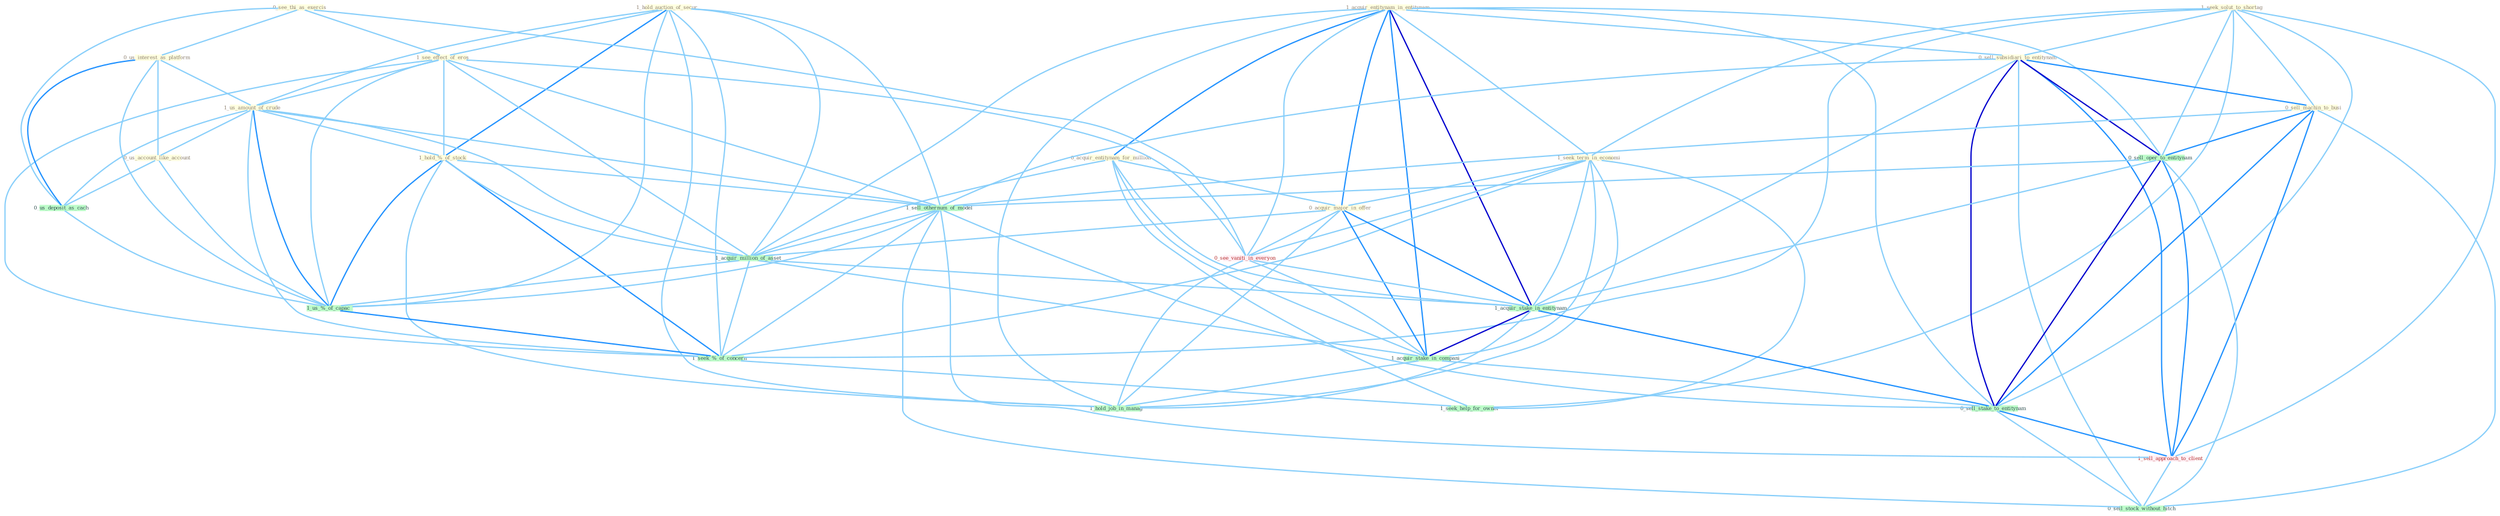 Graph G{ 
    node
    [shape=polygon,style=filled,width=.5,height=.06,color="#BDFCC9",fixedsize=true,fontsize=4,
    fontcolor="#2f4f4f"];
    {node
    [color="#ffffe0", fontcolor="#8b7d6b"] "1_seek_solut_to_shortag " "1_hold_auction_of_secur " "1_acquir_entitynam_in_entitynam " "1_seek_term_in_economi " "0_see_thi_as_exercis " "1_see_effect_of_eros " "0_sell_subsidiari_to_entitynam " "0_acquir_entitynam_for_million " "0_sell_machin_to_busi " "0_us_interest_as_platform " "1_us_amount_of_crude " "0_acquir_major_in_offer " "1_hold_%_of_stock " "0_us_account_like_account "}
{node [color="#fff0f5", fontcolor="#b22222"] "0_see_vaniti_in_everyon " "1_sell_approach_to_client "}
edge [color="#B0E2FF"];

	"1_seek_solut_to_shortag " -- "1_seek_term_in_economi " [w="1", color="#87cefa" ];
	"1_seek_solut_to_shortag " -- "0_sell_subsidiari_to_entitynam " [w="1", color="#87cefa" ];
	"1_seek_solut_to_shortag " -- "0_sell_machin_to_busi " [w="1", color="#87cefa" ];
	"1_seek_solut_to_shortag " -- "0_sell_oper_to_entitynam " [w="1", color="#87cefa" ];
	"1_seek_solut_to_shortag " -- "0_sell_stake_to_entitynam " [w="1", color="#87cefa" ];
	"1_seek_solut_to_shortag " -- "1_sell_approach_to_client " [w="1", color="#87cefa" ];
	"1_seek_solut_to_shortag " -- "1_seek_%_of_concern " [w="1", color="#87cefa" ];
	"1_seek_solut_to_shortag " -- "1_seek_help_for_owner " [w="1", color="#87cefa" ];
	"1_hold_auction_of_secur " -- "1_see_effect_of_eros " [w="1", color="#87cefa" ];
	"1_hold_auction_of_secur " -- "1_us_amount_of_crude " [w="1", color="#87cefa" ];
	"1_hold_auction_of_secur " -- "1_hold_%_of_stock " [w="2", color="#1e90ff" , len=0.8];
	"1_hold_auction_of_secur " -- "1_sell_othernum_of_model " [w="1", color="#87cefa" ];
	"1_hold_auction_of_secur " -- "1_acquir_million_of_asset " [w="1", color="#87cefa" ];
	"1_hold_auction_of_secur " -- "1_us_%_of_capac " [w="1", color="#87cefa" ];
	"1_hold_auction_of_secur " -- "1_hold_job_in_manag " [w="1", color="#87cefa" ];
	"1_hold_auction_of_secur " -- "1_seek_%_of_concern " [w="1", color="#87cefa" ];
	"1_acquir_entitynam_in_entitynam " -- "1_seek_term_in_economi " [w="1", color="#87cefa" ];
	"1_acquir_entitynam_in_entitynam " -- "0_sell_subsidiari_to_entitynam " [w="1", color="#87cefa" ];
	"1_acquir_entitynam_in_entitynam " -- "0_acquir_entitynam_for_million " [w="2", color="#1e90ff" , len=0.8];
	"1_acquir_entitynam_in_entitynam " -- "0_acquir_major_in_offer " [w="2", color="#1e90ff" , len=0.8];
	"1_acquir_entitynam_in_entitynam " -- "0_sell_oper_to_entitynam " [w="1", color="#87cefa" ];
	"1_acquir_entitynam_in_entitynam " -- "0_see_vaniti_in_everyon " [w="1", color="#87cefa" ];
	"1_acquir_entitynam_in_entitynam " -- "1_acquir_million_of_asset " [w="1", color="#87cefa" ];
	"1_acquir_entitynam_in_entitynam " -- "1_acquir_stake_in_entitynam " [w="3", color="#0000cd" , len=0.6];
	"1_acquir_entitynam_in_entitynam " -- "1_acquir_stake_in_compani " [w="2", color="#1e90ff" , len=0.8];
	"1_acquir_entitynam_in_entitynam " -- "0_sell_stake_to_entitynam " [w="1", color="#87cefa" ];
	"1_acquir_entitynam_in_entitynam " -- "1_hold_job_in_manag " [w="1", color="#87cefa" ];
	"1_seek_term_in_economi " -- "0_acquir_major_in_offer " [w="1", color="#87cefa" ];
	"1_seek_term_in_economi " -- "0_see_vaniti_in_everyon " [w="1", color="#87cefa" ];
	"1_seek_term_in_economi " -- "1_acquir_stake_in_entitynam " [w="1", color="#87cefa" ];
	"1_seek_term_in_economi " -- "1_acquir_stake_in_compani " [w="1", color="#87cefa" ];
	"1_seek_term_in_economi " -- "1_hold_job_in_manag " [w="1", color="#87cefa" ];
	"1_seek_term_in_economi " -- "1_seek_%_of_concern " [w="1", color="#87cefa" ];
	"1_seek_term_in_economi " -- "1_seek_help_for_owner " [w="1", color="#87cefa" ];
	"0_see_thi_as_exercis " -- "1_see_effect_of_eros " [w="1", color="#87cefa" ];
	"0_see_thi_as_exercis " -- "0_us_interest_as_platform " [w="1", color="#87cefa" ];
	"0_see_thi_as_exercis " -- "0_see_vaniti_in_everyon " [w="1", color="#87cefa" ];
	"0_see_thi_as_exercis " -- "0_us_deposit_as_cach " [w="1", color="#87cefa" ];
	"1_see_effect_of_eros " -- "1_us_amount_of_crude " [w="1", color="#87cefa" ];
	"1_see_effect_of_eros " -- "1_hold_%_of_stock " [w="1", color="#87cefa" ];
	"1_see_effect_of_eros " -- "1_sell_othernum_of_model " [w="1", color="#87cefa" ];
	"1_see_effect_of_eros " -- "0_see_vaniti_in_everyon " [w="1", color="#87cefa" ];
	"1_see_effect_of_eros " -- "1_acquir_million_of_asset " [w="1", color="#87cefa" ];
	"1_see_effect_of_eros " -- "1_us_%_of_capac " [w="1", color="#87cefa" ];
	"1_see_effect_of_eros " -- "1_seek_%_of_concern " [w="1", color="#87cefa" ];
	"0_sell_subsidiari_to_entitynam " -- "0_sell_machin_to_busi " [w="2", color="#1e90ff" , len=0.8];
	"0_sell_subsidiari_to_entitynam " -- "0_sell_oper_to_entitynam " [w="3", color="#0000cd" , len=0.6];
	"0_sell_subsidiari_to_entitynam " -- "1_sell_othernum_of_model " [w="1", color="#87cefa" ];
	"0_sell_subsidiari_to_entitynam " -- "1_acquir_stake_in_entitynam " [w="1", color="#87cefa" ];
	"0_sell_subsidiari_to_entitynam " -- "0_sell_stake_to_entitynam " [w="3", color="#0000cd" , len=0.6];
	"0_sell_subsidiari_to_entitynam " -- "1_sell_approach_to_client " [w="2", color="#1e90ff" , len=0.8];
	"0_sell_subsidiari_to_entitynam " -- "0_sell_stock_without_hitch " [w="1", color="#87cefa" ];
	"0_acquir_entitynam_for_million " -- "0_acquir_major_in_offer " [w="1", color="#87cefa" ];
	"0_acquir_entitynam_for_million " -- "1_acquir_million_of_asset " [w="1", color="#87cefa" ];
	"0_acquir_entitynam_for_million " -- "1_acquir_stake_in_entitynam " [w="1", color="#87cefa" ];
	"0_acquir_entitynam_for_million " -- "1_acquir_stake_in_compani " [w="1", color="#87cefa" ];
	"0_acquir_entitynam_for_million " -- "1_seek_help_for_owner " [w="1", color="#87cefa" ];
	"0_sell_machin_to_busi " -- "0_sell_oper_to_entitynam " [w="2", color="#1e90ff" , len=0.8];
	"0_sell_machin_to_busi " -- "1_sell_othernum_of_model " [w="1", color="#87cefa" ];
	"0_sell_machin_to_busi " -- "0_sell_stake_to_entitynam " [w="2", color="#1e90ff" , len=0.8];
	"0_sell_machin_to_busi " -- "1_sell_approach_to_client " [w="2", color="#1e90ff" , len=0.8];
	"0_sell_machin_to_busi " -- "0_sell_stock_without_hitch " [w="1", color="#87cefa" ];
	"0_us_interest_as_platform " -- "1_us_amount_of_crude " [w="1", color="#87cefa" ];
	"0_us_interest_as_platform " -- "0_us_account_like_account " [w="1", color="#87cefa" ];
	"0_us_interest_as_platform " -- "0_us_deposit_as_cach " [w="2", color="#1e90ff" , len=0.8];
	"0_us_interest_as_platform " -- "1_us_%_of_capac " [w="1", color="#87cefa" ];
	"1_us_amount_of_crude " -- "1_hold_%_of_stock " [w="1", color="#87cefa" ];
	"1_us_amount_of_crude " -- "0_us_account_like_account " [w="1", color="#87cefa" ];
	"1_us_amount_of_crude " -- "1_sell_othernum_of_model " [w="1", color="#87cefa" ];
	"1_us_amount_of_crude " -- "1_acquir_million_of_asset " [w="1", color="#87cefa" ];
	"1_us_amount_of_crude " -- "0_us_deposit_as_cach " [w="1", color="#87cefa" ];
	"1_us_amount_of_crude " -- "1_us_%_of_capac " [w="2", color="#1e90ff" , len=0.8];
	"1_us_amount_of_crude " -- "1_seek_%_of_concern " [w="1", color="#87cefa" ];
	"0_acquir_major_in_offer " -- "0_see_vaniti_in_everyon " [w="1", color="#87cefa" ];
	"0_acquir_major_in_offer " -- "1_acquir_million_of_asset " [w="1", color="#87cefa" ];
	"0_acquir_major_in_offer " -- "1_acquir_stake_in_entitynam " [w="2", color="#1e90ff" , len=0.8];
	"0_acquir_major_in_offer " -- "1_acquir_stake_in_compani " [w="2", color="#1e90ff" , len=0.8];
	"0_acquir_major_in_offer " -- "1_hold_job_in_manag " [w="1", color="#87cefa" ];
	"1_hold_%_of_stock " -- "1_sell_othernum_of_model " [w="1", color="#87cefa" ];
	"1_hold_%_of_stock " -- "1_acquir_million_of_asset " [w="1", color="#87cefa" ];
	"1_hold_%_of_stock " -- "1_us_%_of_capac " [w="2", color="#1e90ff" , len=0.8];
	"1_hold_%_of_stock " -- "1_hold_job_in_manag " [w="1", color="#87cefa" ];
	"1_hold_%_of_stock " -- "1_seek_%_of_concern " [w="2", color="#1e90ff" , len=0.8];
	"0_us_account_like_account " -- "0_us_deposit_as_cach " [w="1", color="#87cefa" ];
	"0_us_account_like_account " -- "1_us_%_of_capac " [w="1", color="#87cefa" ];
	"0_sell_oper_to_entitynam " -- "1_sell_othernum_of_model " [w="1", color="#87cefa" ];
	"0_sell_oper_to_entitynam " -- "1_acquir_stake_in_entitynam " [w="1", color="#87cefa" ];
	"0_sell_oper_to_entitynam " -- "0_sell_stake_to_entitynam " [w="3", color="#0000cd" , len=0.6];
	"0_sell_oper_to_entitynam " -- "1_sell_approach_to_client " [w="2", color="#1e90ff" , len=0.8];
	"0_sell_oper_to_entitynam " -- "0_sell_stock_without_hitch " [w="1", color="#87cefa" ];
	"1_sell_othernum_of_model " -- "1_acquir_million_of_asset " [w="1", color="#87cefa" ];
	"1_sell_othernum_of_model " -- "0_sell_stake_to_entitynam " [w="1", color="#87cefa" ];
	"1_sell_othernum_of_model " -- "1_us_%_of_capac " [w="1", color="#87cefa" ];
	"1_sell_othernum_of_model " -- "1_sell_approach_to_client " [w="1", color="#87cefa" ];
	"1_sell_othernum_of_model " -- "0_sell_stock_without_hitch " [w="1", color="#87cefa" ];
	"1_sell_othernum_of_model " -- "1_seek_%_of_concern " [w="1", color="#87cefa" ];
	"0_see_vaniti_in_everyon " -- "1_acquir_stake_in_entitynam " [w="1", color="#87cefa" ];
	"0_see_vaniti_in_everyon " -- "1_acquir_stake_in_compani " [w="1", color="#87cefa" ];
	"0_see_vaniti_in_everyon " -- "1_hold_job_in_manag " [w="1", color="#87cefa" ];
	"1_acquir_million_of_asset " -- "1_acquir_stake_in_entitynam " [w="1", color="#87cefa" ];
	"1_acquir_million_of_asset " -- "1_acquir_stake_in_compani " [w="1", color="#87cefa" ];
	"1_acquir_million_of_asset " -- "1_us_%_of_capac " [w="1", color="#87cefa" ];
	"1_acquir_million_of_asset " -- "1_seek_%_of_concern " [w="1", color="#87cefa" ];
	"0_us_deposit_as_cach " -- "1_us_%_of_capac " [w="1", color="#87cefa" ];
	"1_acquir_stake_in_entitynam " -- "1_acquir_stake_in_compani " [w="3", color="#0000cd" , len=0.6];
	"1_acquir_stake_in_entitynam " -- "0_sell_stake_to_entitynam " [w="2", color="#1e90ff" , len=0.8];
	"1_acquir_stake_in_entitynam " -- "1_hold_job_in_manag " [w="1", color="#87cefa" ];
	"1_acquir_stake_in_compani " -- "0_sell_stake_to_entitynam " [w="1", color="#87cefa" ];
	"1_acquir_stake_in_compani " -- "1_hold_job_in_manag " [w="1", color="#87cefa" ];
	"0_sell_stake_to_entitynam " -- "1_sell_approach_to_client " [w="2", color="#1e90ff" , len=0.8];
	"0_sell_stake_to_entitynam " -- "0_sell_stock_without_hitch " [w="1", color="#87cefa" ];
	"1_us_%_of_capac " -- "1_seek_%_of_concern " [w="2", color="#1e90ff" , len=0.8];
	"1_sell_approach_to_client " -- "0_sell_stock_without_hitch " [w="1", color="#87cefa" ];
	"1_seek_%_of_concern " -- "1_seek_help_for_owner " [w="1", color="#87cefa" ];
}